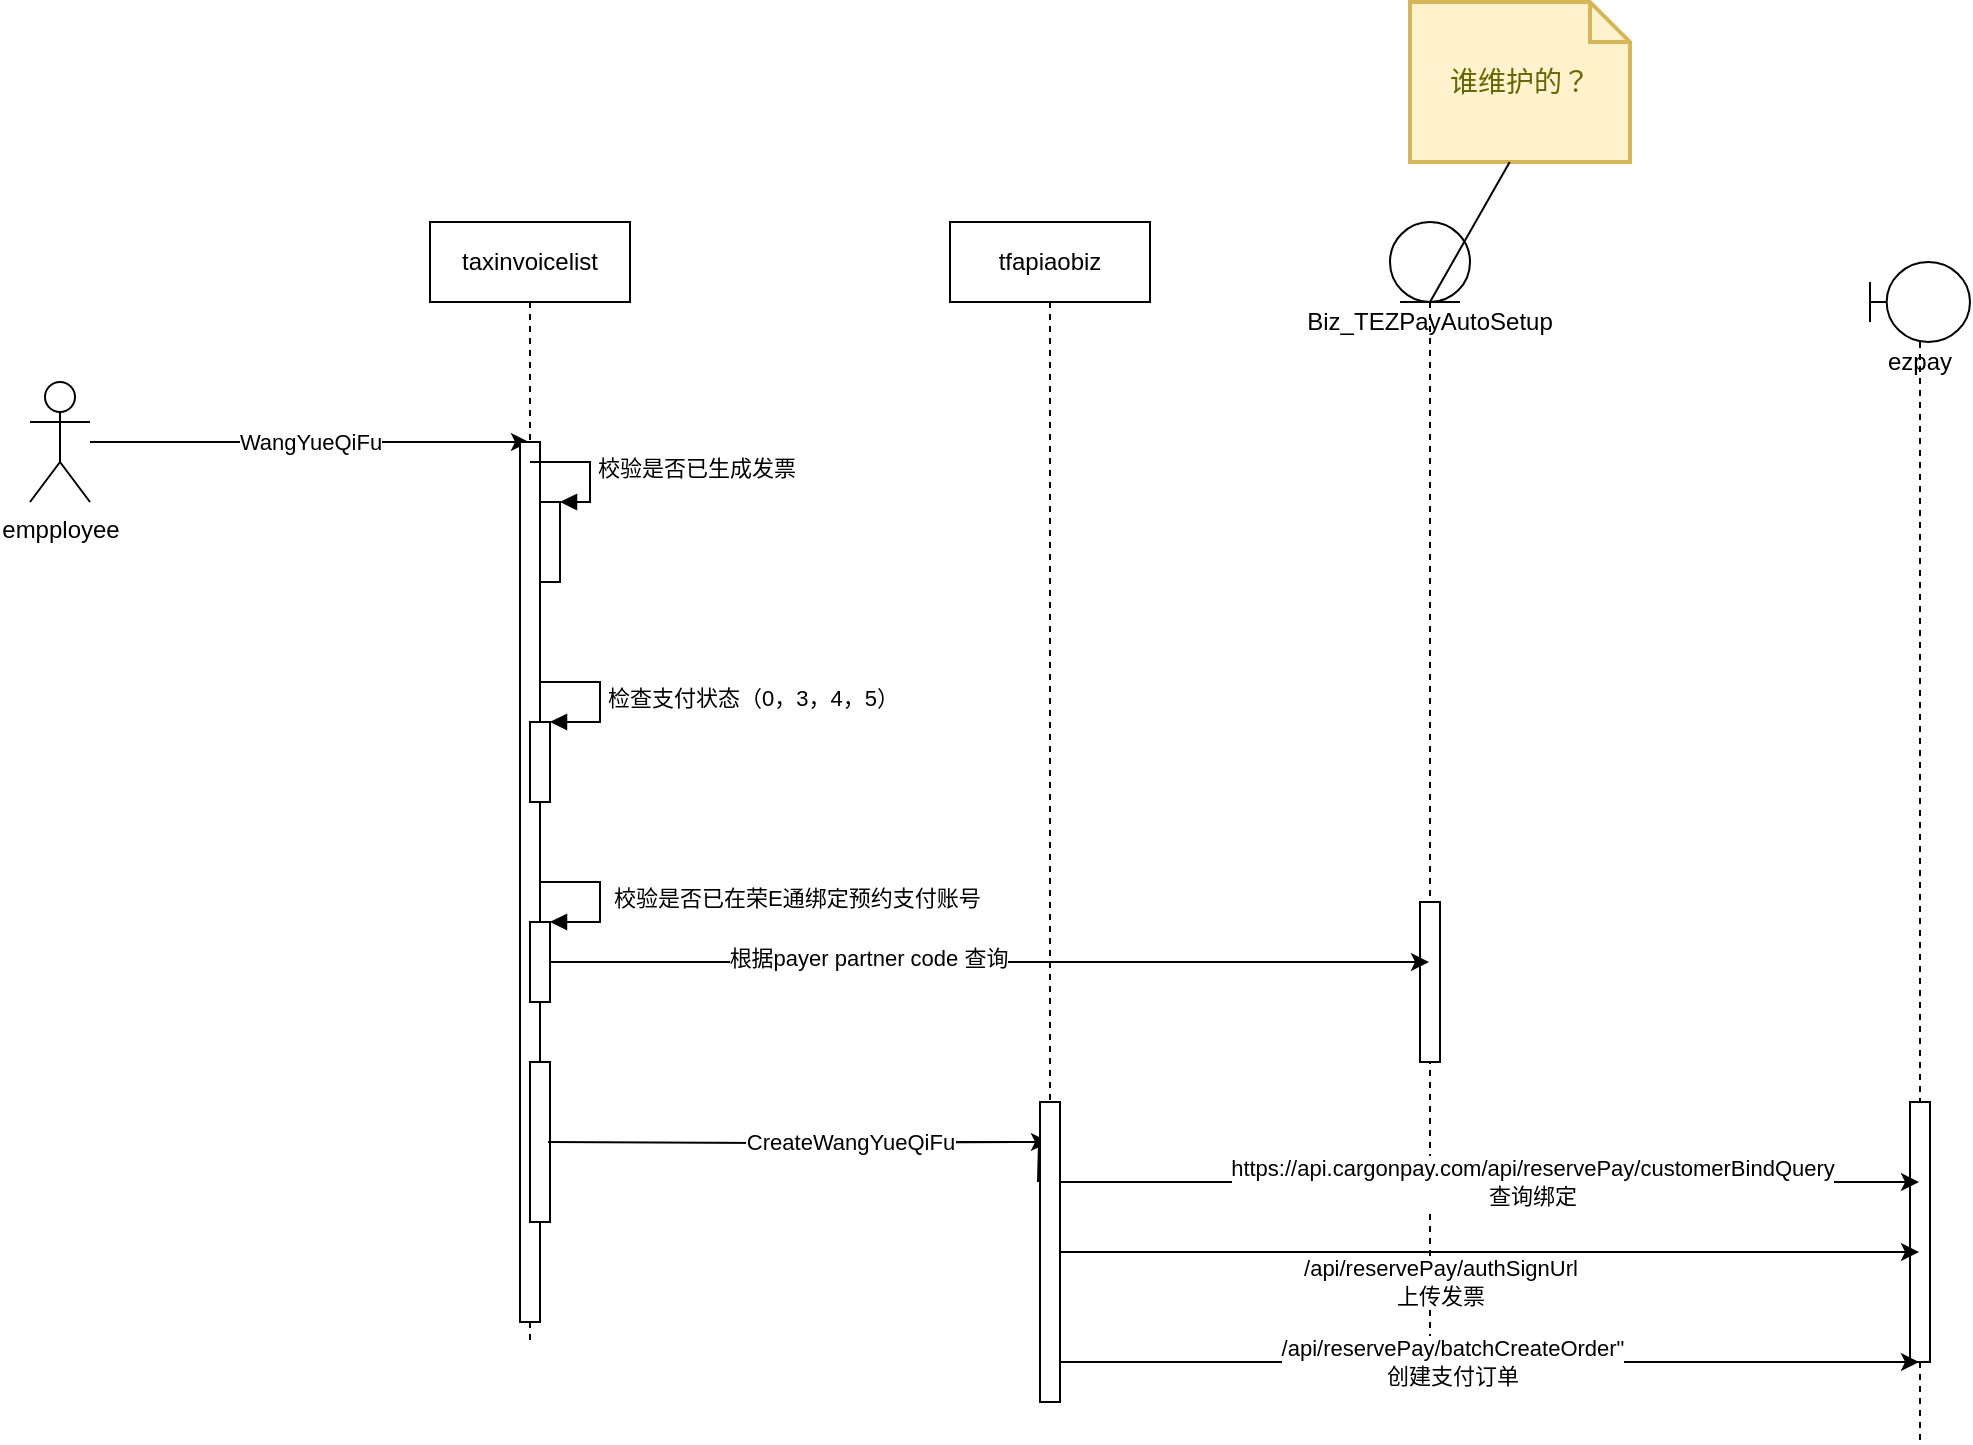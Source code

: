 <mxfile version="20.7.2" type="github">
  <diagram id="JNPCs_gOcxYZxowklzls" name="Page-1">
    <mxGraphModel dx="1404" dy="873" grid="1" gridSize="10" guides="1" tooltips="1" connect="1" arrows="1" fold="1" page="1" pageScale="1" pageWidth="10000" pageHeight="10000" math="0" shadow="0">
      <root>
        <mxCell id="0" />
        <mxCell id="1" parent="0" />
        <mxCell id="XE-wUI4xG0B0tWC4ZzCH-2" value="WangYueQiFu" style="edgeStyle=orthogonalEdgeStyle;rounded=0;orthogonalLoop=1;jettySize=auto;html=1;" edge="1" parent="1" source="XE-wUI4xG0B0tWC4ZzCH-1" target="XE-wUI4xG0B0tWC4ZzCH-3">
          <mxGeometry relative="1" as="geometry">
            <mxPoint x="230" y="320" as="targetPoint" />
            <Array as="points">
              <mxPoint x="290" y="330" />
              <mxPoint x="290" y="330" />
            </Array>
          </mxGeometry>
        </mxCell>
        <mxCell id="XE-wUI4xG0B0tWC4ZzCH-1" value="empployee" style="shape=umlActor;verticalLabelPosition=bottom;verticalAlign=top;html=1;outlineConnect=0;" vertex="1" parent="1">
          <mxGeometry x="100" y="300" width="30" height="60" as="geometry" />
        </mxCell>
        <mxCell id="XE-wUI4xG0B0tWC4ZzCH-3" value="taxinvoicelist" style="shape=umlLifeline;perimeter=lifelinePerimeter;whiteSpace=wrap;html=1;container=1;collapsible=0;recursiveResize=0;outlineConnect=0;" vertex="1" parent="1">
          <mxGeometry x="300" y="220" width="100" height="560" as="geometry" />
        </mxCell>
        <mxCell id="XE-wUI4xG0B0tWC4ZzCH-4" value="" style="html=1;points=[];perimeter=orthogonalPerimeter;" vertex="1" parent="XE-wUI4xG0B0tWC4ZzCH-3">
          <mxGeometry x="45" y="110" width="10" height="440" as="geometry" />
        </mxCell>
        <mxCell id="XE-wUI4xG0B0tWC4ZzCH-5" value="" style="html=1;points=[];perimeter=orthogonalPerimeter;" vertex="1" parent="XE-wUI4xG0B0tWC4ZzCH-3">
          <mxGeometry x="55" y="140" width="10" height="40" as="geometry" />
        </mxCell>
        <mxCell id="XE-wUI4xG0B0tWC4ZzCH-6" value="校验是否已生成发票" style="edgeStyle=orthogonalEdgeStyle;html=1;align=left;spacingLeft=2;endArrow=block;rounded=0;entryX=1;entryY=0;" edge="1" target="XE-wUI4xG0B0tWC4ZzCH-5" parent="XE-wUI4xG0B0tWC4ZzCH-3">
          <mxGeometry relative="1" as="geometry">
            <mxPoint x="50" y="120" as="sourcePoint" />
            <Array as="points">
              <mxPoint x="80" y="120" />
            </Array>
          </mxGeometry>
        </mxCell>
        <mxCell id="XE-wUI4xG0B0tWC4ZzCH-7" value="" style="html=1;points=[];perimeter=orthogonalPerimeter;" vertex="1" parent="XE-wUI4xG0B0tWC4ZzCH-3">
          <mxGeometry x="50" y="250" width="10" height="40" as="geometry" />
        </mxCell>
        <mxCell id="XE-wUI4xG0B0tWC4ZzCH-8" value="检查支付状态（0，3，4，5）" style="edgeStyle=orthogonalEdgeStyle;html=1;align=left;spacingLeft=2;endArrow=block;rounded=0;entryX=1;entryY=0;" edge="1" target="XE-wUI4xG0B0tWC4ZzCH-7" parent="XE-wUI4xG0B0tWC4ZzCH-3">
          <mxGeometry relative="1" as="geometry">
            <mxPoint x="55" y="230" as="sourcePoint" />
            <Array as="points">
              <mxPoint x="85" y="230" />
            </Array>
          </mxGeometry>
        </mxCell>
        <mxCell id="XE-wUI4xG0B0tWC4ZzCH-9" value="" style="html=1;points=[];perimeter=orthogonalPerimeter;" vertex="1" parent="XE-wUI4xG0B0tWC4ZzCH-3">
          <mxGeometry x="50" y="350" width="10" height="40" as="geometry" />
        </mxCell>
        <mxCell id="XE-wUI4xG0B0tWC4ZzCH-10" value="&amp;nbsp;校验是否已在荣E通绑定预约支付账号" style="edgeStyle=orthogonalEdgeStyle;html=1;align=left;spacingLeft=2;endArrow=block;rounded=0;entryX=1;entryY=0;" edge="1" target="XE-wUI4xG0B0tWC4ZzCH-9" parent="XE-wUI4xG0B0tWC4ZzCH-3">
          <mxGeometry relative="1" as="geometry">
            <mxPoint x="55" y="330" as="sourcePoint" />
            <Array as="points">
              <mxPoint x="85" y="330" />
            </Array>
          </mxGeometry>
        </mxCell>
        <mxCell id="XE-wUI4xG0B0tWC4ZzCH-20" value="" style="html=1;points=[];perimeter=orthogonalPerimeter;" vertex="1" parent="XE-wUI4xG0B0tWC4ZzCH-3">
          <mxGeometry x="50" y="420" width="10" height="80" as="geometry" />
        </mxCell>
        <mxCell id="XE-wUI4xG0B0tWC4ZzCH-11" value="Biz_TEZPayAutoSetup" style="shape=umlLifeline;participant=umlEntity;perimeter=lifelinePerimeter;whiteSpace=wrap;html=1;container=1;collapsible=0;recursiveResize=0;verticalAlign=top;spacingTop=36;outlineConnect=0;size=40;" vertex="1" parent="1">
          <mxGeometry x="780" y="220" width="40" height="560" as="geometry" />
        </mxCell>
        <mxCell id="XE-wUI4xG0B0tWC4ZzCH-15" value="" style="html=1;points=[];perimeter=orthogonalPerimeter;" vertex="1" parent="XE-wUI4xG0B0tWC4ZzCH-11">
          <mxGeometry x="15" y="340" width="10" height="80" as="geometry" />
        </mxCell>
        <mxCell id="XE-wUI4xG0B0tWC4ZzCH-12" value="谁维护的？" style="shape=note;strokeWidth=2;fontSize=14;size=20;whiteSpace=wrap;html=1;fillColor=#fff2cc;strokeColor=#d6b656;fontColor=#666600;" vertex="1" parent="1">
          <mxGeometry x="790" y="110" width="110.0" height="80" as="geometry" />
        </mxCell>
        <mxCell id="XE-wUI4xG0B0tWC4ZzCH-13" value="" style="endArrow=none;html=1;rounded=0;" edge="1" parent="1" source="XE-wUI4xG0B0tWC4ZzCH-11" target="XE-wUI4xG0B0tWC4ZzCH-12">
          <mxGeometry width="50" height="50" relative="1" as="geometry">
            <mxPoint x="690" y="470" as="sourcePoint" />
            <mxPoint x="740" y="420" as="targetPoint" />
          </mxGeometry>
        </mxCell>
        <mxCell id="XE-wUI4xG0B0tWC4ZzCH-16" style="edgeStyle=orthogonalEdgeStyle;rounded=0;orthogonalLoop=1;jettySize=auto;html=1;" edge="1" parent="1" source="XE-wUI4xG0B0tWC4ZzCH-9" target="XE-wUI4xG0B0tWC4ZzCH-11">
          <mxGeometry relative="1" as="geometry">
            <Array as="points">
              <mxPoint x="650" y="590" />
              <mxPoint x="650" y="590" />
            </Array>
          </mxGeometry>
        </mxCell>
        <mxCell id="XE-wUI4xG0B0tWC4ZzCH-17" value="根据payer partner code 查询" style="edgeLabel;html=1;align=center;verticalAlign=middle;resizable=0;points=[];" vertex="1" connectable="0" parent="XE-wUI4xG0B0tWC4ZzCH-16">
          <mxGeometry x="-0.284" y="2" relative="1" as="geometry">
            <mxPoint x="1" as="offset" />
          </mxGeometry>
        </mxCell>
        <mxCell id="XE-wUI4xG0B0tWC4ZzCH-18" value="ezpay" style="shape=umlLifeline;participant=umlBoundary;perimeter=lifelinePerimeter;whiteSpace=wrap;html=1;container=1;collapsible=0;recursiveResize=0;verticalAlign=top;spacingTop=36;outlineConnect=0;" vertex="1" parent="1">
          <mxGeometry x="1020" y="240" width="50" height="590" as="geometry" />
        </mxCell>
        <mxCell id="XE-wUI4xG0B0tWC4ZzCH-26" value="" style="html=1;points=[];perimeter=orthogonalPerimeter;" vertex="1" parent="XE-wUI4xG0B0tWC4ZzCH-18">
          <mxGeometry x="20" y="420" width="10" height="130" as="geometry" />
        </mxCell>
        <mxCell id="XE-wUI4xG0B0tWC4ZzCH-19" value="tfapiaobiz" style="shape=umlLifeline;perimeter=lifelinePerimeter;whiteSpace=wrap;html=1;container=1;collapsible=0;recursiveResize=0;outlineConnect=0;" vertex="1" parent="1">
          <mxGeometry x="560" y="220" width="100" height="560" as="geometry" />
        </mxCell>
        <mxCell id="XE-wUI4xG0B0tWC4ZzCH-21" style="edgeStyle=orthogonalEdgeStyle;rounded=0;orthogonalLoop=1;jettySize=auto;html=1;startArrow=none;" edge="1" parent="1" source="XE-wUI4xG0B0tWC4ZzCH-22" target="XE-wUI4xG0B0tWC4ZzCH-19">
          <mxGeometry relative="1" as="geometry">
            <Array as="points">
              <mxPoint x="510" y="680" />
              <mxPoint x="510" y="680" />
            </Array>
          </mxGeometry>
        </mxCell>
        <mxCell id="XE-wUI4xG0B0tWC4ZzCH-27" style="edgeStyle=orthogonalEdgeStyle;rounded=0;orthogonalLoop=1;jettySize=auto;html=1;" edge="1" parent="1" source="XE-wUI4xG0B0tWC4ZzCH-22" target="XE-wUI4xG0B0tWC4ZzCH-18">
          <mxGeometry relative="1" as="geometry">
            <Array as="points">
              <mxPoint x="920" y="700" />
              <mxPoint x="920" y="700" />
            </Array>
          </mxGeometry>
        </mxCell>
        <mxCell id="XE-wUI4xG0B0tWC4ZzCH-28" value="https://api.cargonpay.com/api/reservePay/customerBindQuery&lt;br&gt;查询绑定" style="edgeLabel;html=1;align=center;verticalAlign=middle;resizable=0;points=[];" vertex="1" connectable="0" parent="XE-wUI4xG0B0tWC4ZzCH-27">
          <mxGeometry x="0.097" relative="1" as="geometry">
            <mxPoint as="offset" />
          </mxGeometry>
        </mxCell>
        <mxCell id="XE-wUI4xG0B0tWC4ZzCH-29" style="edgeStyle=orthogonalEdgeStyle;rounded=0;orthogonalLoop=1;jettySize=auto;html=1;" edge="1" parent="1" source="XE-wUI4xG0B0tWC4ZzCH-22" target="XE-wUI4xG0B0tWC4ZzCH-18">
          <mxGeometry relative="1" as="geometry">
            <Array as="points">
              <mxPoint x="910" y="735" />
              <mxPoint x="910" y="735" />
            </Array>
          </mxGeometry>
        </mxCell>
        <mxCell id="XE-wUI4xG0B0tWC4ZzCH-30" value="/api/reservePay/authSignUrl&lt;br&gt;上传发票" style="edgeLabel;html=1;align=center;verticalAlign=middle;resizable=0;points=[];" vertex="1" connectable="0" parent="XE-wUI4xG0B0tWC4ZzCH-29">
          <mxGeometry x="-0.08" y="7" relative="1" as="geometry">
            <mxPoint x="-8" y="22" as="offset" />
          </mxGeometry>
        </mxCell>
        <mxCell id="XE-wUI4xG0B0tWC4ZzCH-31" style="edgeStyle=orthogonalEdgeStyle;rounded=0;orthogonalLoop=1;jettySize=auto;html=1;" edge="1" parent="1" source="XE-wUI4xG0B0tWC4ZzCH-22" target="XE-wUI4xG0B0tWC4ZzCH-18">
          <mxGeometry relative="1" as="geometry">
            <Array as="points">
              <mxPoint x="720" y="790" />
              <mxPoint x="720" y="790" />
            </Array>
          </mxGeometry>
        </mxCell>
        <mxCell id="XE-wUI4xG0B0tWC4ZzCH-32" value="/api/reservePay/batchCreateOrder&quot;&lt;br&gt;创建支付订单" style="edgeLabel;html=1;align=center;verticalAlign=middle;resizable=0;points=[];" vertex="1" connectable="0" parent="XE-wUI4xG0B0tWC4ZzCH-31">
          <mxGeometry x="-0.094" relative="1" as="geometry">
            <mxPoint x="1" as="offset" />
          </mxGeometry>
        </mxCell>
        <mxCell id="XE-wUI4xG0B0tWC4ZzCH-22" value="" style="html=1;points=[];perimeter=orthogonalPerimeter;" vertex="1" parent="1">
          <mxGeometry x="605" y="660" width="10" height="150" as="geometry" />
        </mxCell>
        <mxCell id="XE-wUI4xG0B0tWC4ZzCH-23" value="CreateWangYueQiFu" style="edgeStyle=orthogonalEdgeStyle;rounded=0;orthogonalLoop=1;jettySize=auto;html=1;endArrow=none;" edge="1" parent="1">
          <mxGeometry x="0.14" relative="1" as="geometry">
            <mxPoint x="359" y="680" as="sourcePoint" />
            <mxPoint x="604" y="700" as="targetPoint" />
            <Array as="points" />
            <mxPoint as="offset" />
          </mxGeometry>
        </mxCell>
      </root>
    </mxGraphModel>
  </diagram>
</mxfile>
